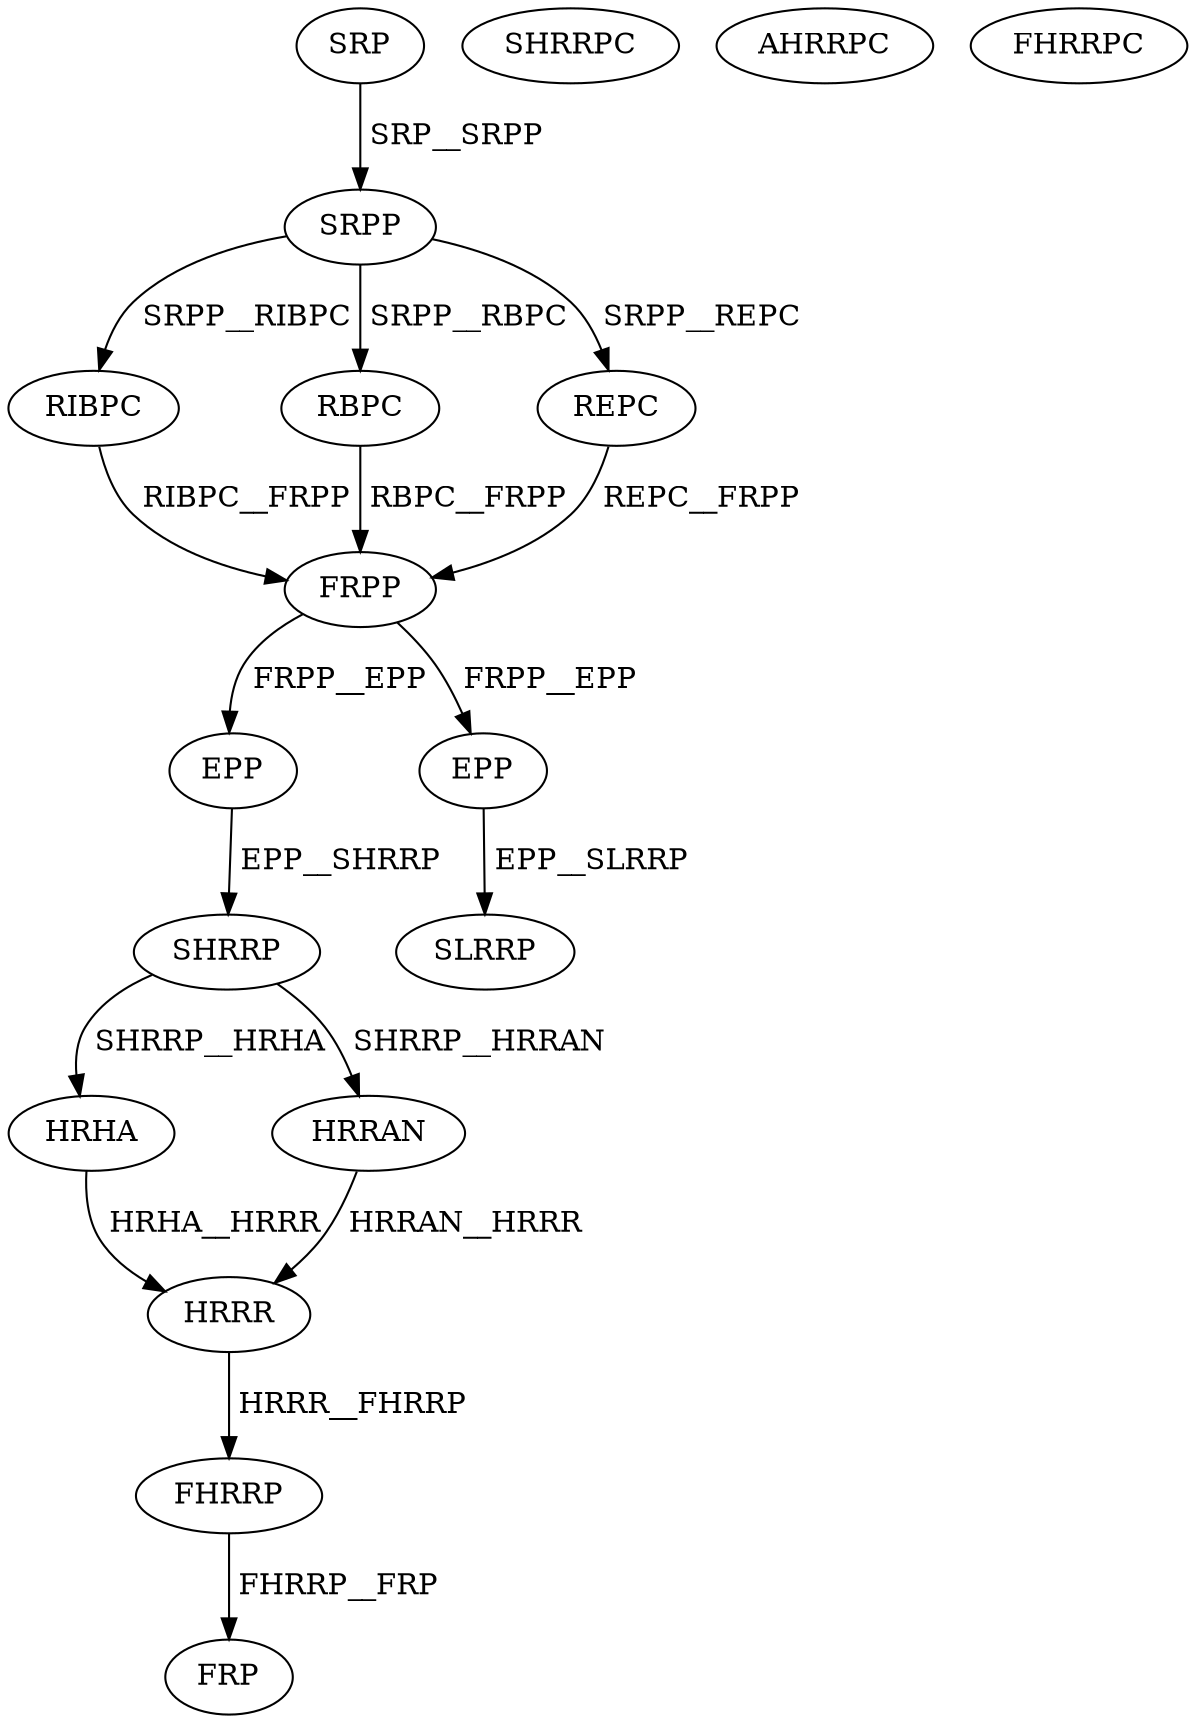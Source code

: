 digraph G { 
1 [label="SRP",color=black,fontcolor=black];
2 [label="SRPP",color=black,fontcolor=black];
3 [label="RIBPC",color=black,fontcolor=black];
4 [label="RBPC",color=black,fontcolor=black];
5 [label="REPC",color=black,fontcolor=black];
6 [label="FRPP",color=black,fontcolor=black];
7 [label="EPP",color=black,fontcolor=black];
8 [label="SHRRP",color=black,fontcolor=black];
9 [label="HRHA",color=black,fontcolor=black];
10 [label="SHRRPC",color=black,fontcolor=black];
11 [label="HRRAN",color=black,fontcolor=black];
12 [label="AHRRPC",color=black,fontcolor=black];
13 [label="FHRRPC",color=black,fontcolor=black];
14 [label="HRRR",color=black,fontcolor=black];
15 [label="FHRRP",color=black,fontcolor=black];
16 [label="FRP",color=black,fontcolor=black];
17 [label="EPP",color=black,fontcolor=black];
18 [label="SLRRP",color=black,fontcolor=black];
1->2[label=" SRP__SRPP",color=black,fontcolor=black];
2->3[label=" SRPP__RIBPC",color=black,fontcolor=black];
2->4[label=" SRPP__RBPC",color=black,fontcolor=black];
2->5[label=" SRPP__REPC",color=black,fontcolor=black];
3->6[label=" RIBPC__FRPP",color=black,fontcolor=black];
4->6[label=" RBPC__FRPP",color=black,fontcolor=black];
5->6[label=" REPC__FRPP",color=black,fontcolor=black];
6->7[label=" FRPP__EPP",color=black,fontcolor=black];
6->17[label=" FRPP__EPP",color=black,fontcolor=black];
7->8[label=" EPP__SHRRP",color=black,fontcolor=black];
8->9[label=" SHRRP__HRHA",color=black,fontcolor=black];
8->11[label=" SHRRP__HRRAN",color=black,fontcolor=black];
9->14[label=" HRHA__HRRR",color=black,fontcolor=black];
11->14[label=" HRRAN__HRRR",color=black,fontcolor=black];
14->15[label=" HRRR__FHRRP",color=black,fontcolor=black];
15->16[label=" FHRRP__FRP",color=black,fontcolor=black];
17->18[label=" EPP__SLRRP",color=black,fontcolor=black];
}
